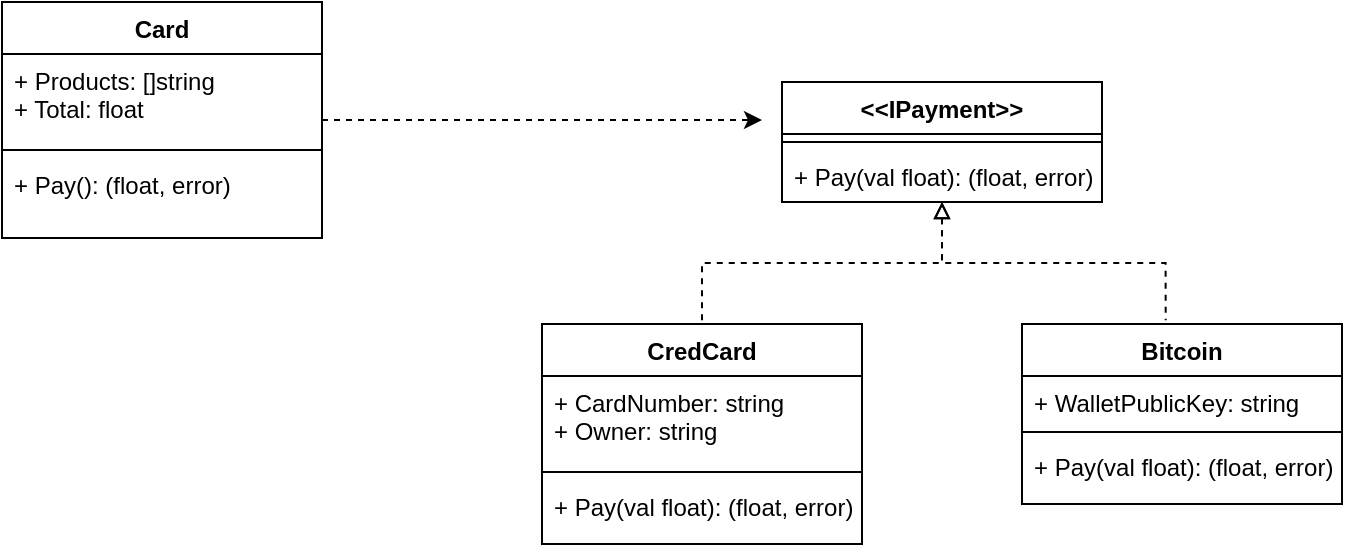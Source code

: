 <mxfile version="20.8.20" type="device"><diagram name="Page-1" id="kXZbXSr5_NLC0C1VzoQy"><mxGraphModel dx="1221" dy="680" grid="1" gridSize="10" guides="1" tooltips="1" connect="1" arrows="1" fold="1" page="1" pageScale="1" pageWidth="1100" pageHeight="850" math="0" shadow="0"><root><mxCell id="0"/><mxCell id="1" parent="0"/><mxCell id="s0p-oNKZkKqODxueGbM5-13" style="edgeStyle=orthogonalEdgeStyle;rounded=0;orthogonalLoop=1;jettySize=auto;html=1;dashed=1;startArrow=block;startFill=0;endArrow=none;endFill=0;" edge="1" parent="1" source="s0p-oNKZkKqODxueGbM5-1" target="s0p-oNKZkKqODxueGbM5-5"><mxGeometry relative="1" as="geometry"/></mxCell><mxCell id="s0p-oNKZkKqODxueGbM5-14" style="edgeStyle=orthogonalEdgeStyle;rounded=0;orthogonalLoop=1;jettySize=auto;html=1;entryX=0.449;entryY=-0.021;entryDx=0;entryDy=0;entryPerimeter=0;startArrow=block;startFill=0;endArrow=none;endFill=0;dashed=1;" edge="1" parent="1" source="s0p-oNKZkKqODxueGbM5-1" target="s0p-oNKZkKqODxueGbM5-9"><mxGeometry relative="1" as="geometry"/></mxCell><mxCell id="s0p-oNKZkKqODxueGbM5-1" value="&lt;&lt;IPayment&gt;&gt;" style="swimlane;fontStyle=1;align=center;verticalAlign=top;childLayout=stackLayout;horizontal=1;startSize=26;horizontalStack=0;resizeParent=1;resizeParentMax=0;resizeLast=0;collapsible=1;marginBottom=0;" vertex="1" parent="1"><mxGeometry x="680" y="200" width="160" height="60" as="geometry"/></mxCell><mxCell id="s0p-oNKZkKqODxueGbM5-3" value="" style="line;strokeWidth=1;fillColor=none;align=left;verticalAlign=middle;spacingTop=-1;spacingLeft=3;spacingRight=3;rotatable=0;labelPosition=right;points=[];portConstraint=eastwest;strokeColor=inherit;" vertex="1" parent="s0p-oNKZkKqODxueGbM5-1"><mxGeometry y="26" width="160" height="8" as="geometry"/></mxCell><mxCell id="s0p-oNKZkKqODxueGbM5-4" value="+ Pay(val float): (float, error)" style="text;strokeColor=none;fillColor=none;align=left;verticalAlign=top;spacingLeft=4;spacingRight=4;overflow=hidden;rotatable=0;points=[[0,0.5],[1,0.5]];portConstraint=eastwest;" vertex="1" parent="s0p-oNKZkKqODxueGbM5-1"><mxGeometry y="34" width="160" height="26" as="geometry"/></mxCell><mxCell id="s0p-oNKZkKqODxueGbM5-5" value="CredCard" style="swimlane;fontStyle=1;align=center;verticalAlign=top;childLayout=stackLayout;horizontal=1;startSize=26;horizontalStack=0;resizeParent=1;resizeParentMax=0;resizeLast=0;collapsible=1;marginBottom=0;" vertex="1" parent="1"><mxGeometry x="560" y="321" width="160" height="110" as="geometry"/></mxCell><mxCell id="s0p-oNKZkKqODxueGbM5-6" value="+ CardNumber: string&#10;+ Owner: string" style="text;strokeColor=none;fillColor=none;align=left;verticalAlign=top;spacingLeft=4;spacingRight=4;overflow=hidden;rotatable=0;points=[[0,0.5],[1,0.5]];portConstraint=eastwest;" vertex="1" parent="s0p-oNKZkKqODxueGbM5-5"><mxGeometry y="26" width="160" height="44" as="geometry"/></mxCell><mxCell id="s0p-oNKZkKqODxueGbM5-7" value="" style="line;strokeWidth=1;fillColor=none;align=left;verticalAlign=middle;spacingTop=-1;spacingLeft=3;spacingRight=3;rotatable=0;labelPosition=right;points=[];portConstraint=eastwest;strokeColor=inherit;" vertex="1" parent="s0p-oNKZkKqODxueGbM5-5"><mxGeometry y="70" width="160" height="8" as="geometry"/></mxCell><mxCell id="s0p-oNKZkKqODxueGbM5-8" value="+ Pay(val float): (float, error)" style="text;strokeColor=none;fillColor=none;align=left;verticalAlign=top;spacingLeft=4;spacingRight=4;overflow=hidden;rotatable=0;points=[[0,0.5],[1,0.5]];portConstraint=eastwest;" vertex="1" parent="s0p-oNKZkKqODxueGbM5-5"><mxGeometry y="78" width="160" height="32" as="geometry"/></mxCell><mxCell id="s0p-oNKZkKqODxueGbM5-9" value="Bitcoin" style="swimlane;fontStyle=1;align=center;verticalAlign=top;childLayout=stackLayout;horizontal=1;startSize=26;horizontalStack=0;resizeParent=1;resizeParentMax=0;resizeLast=0;collapsible=1;marginBottom=0;" vertex="1" parent="1"><mxGeometry x="800" y="321" width="160" height="90" as="geometry"/></mxCell><mxCell id="s0p-oNKZkKqODxueGbM5-10" value="+ WalletPublicKey: string" style="text;strokeColor=none;fillColor=none;align=left;verticalAlign=top;spacingLeft=4;spacingRight=4;overflow=hidden;rotatable=0;points=[[0,0.5],[1,0.5]];portConstraint=eastwest;" vertex="1" parent="s0p-oNKZkKqODxueGbM5-9"><mxGeometry y="26" width="160" height="24" as="geometry"/></mxCell><mxCell id="s0p-oNKZkKqODxueGbM5-11" value="" style="line;strokeWidth=1;fillColor=none;align=left;verticalAlign=middle;spacingTop=-1;spacingLeft=3;spacingRight=3;rotatable=0;labelPosition=right;points=[];portConstraint=eastwest;strokeColor=inherit;" vertex="1" parent="s0p-oNKZkKqODxueGbM5-9"><mxGeometry y="50" width="160" height="8" as="geometry"/></mxCell><mxCell id="s0p-oNKZkKqODxueGbM5-12" value="+ Pay(val float): (float, error)" style="text;strokeColor=none;fillColor=none;align=left;verticalAlign=top;spacingLeft=4;spacingRight=4;overflow=hidden;rotatable=0;points=[[0,0.5],[1,0.5]];portConstraint=eastwest;" vertex="1" parent="s0p-oNKZkKqODxueGbM5-9"><mxGeometry y="58" width="160" height="32" as="geometry"/></mxCell><mxCell id="s0p-oNKZkKqODxueGbM5-20" style="edgeStyle=orthogonalEdgeStyle;rounded=0;orthogonalLoop=1;jettySize=auto;html=1;dashed=1;startArrow=none;startFill=0;endArrow=classic;endFill=1;" edge="1" parent="1" source="s0p-oNKZkKqODxueGbM5-15"><mxGeometry relative="1" as="geometry"><mxPoint x="670" y="219" as="targetPoint"/></mxGeometry></mxCell><mxCell id="s0p-oNKZkKqODxueGbM5-15" value="Card" style="swimlane;fontStyle=1;align=center;verticalAlign=top;childLayout=stackLayout;horizontal=1;startSize=26;horizontalStack=0;resizeParent=1;resizeParentMax=0;resizeLast=0;collapsible=1;marginBottom=0;" vertex="1" parent="1"><mxGeometry x="290" y="160" width="160" height="118" as="geometry"/></mxCell><mxCell id="s0p-oNKZkKqODxueGbM5-16" value="+ Products: []string&#10;+ Total: float" style="text;strokeColor=none;fillColor=none;align=left;verticalAlign=top;spacingLeft=4;spacingRight=4;overflow=hidden;rotatable=0;points=[[0,0.5],[1,0.5]];portConstraint=eastwest;" vertex="1" parent="s0p-oNKZkKqODxueGbM5-15"><mxGeometry y="26" width="160" height="44" as="geometry"/></mxCell><mxCell id="s0p-oNKZkKqODxueGbM5-17" value="" style="line;strokeWidth=1;fillColor=none;align=left;verticalAlign=middle;spacingTop=-1;spacingLeft=3;spacingRight=3;rotatable=0;labelPosition=right;points=[];portConstraint=eastwest;strokeColor=inherit;" vertex="1" parent="s0p-oNKZkKqODxueGbM5-15"><mxGeometry y="70" width="160" height="8" as="geometry"/></mxCell><mxCell id="s0p-oNKZkKqODxueGbM5-18" value="+ Pay(): (float, error)" style="text;strokeColor=none;fillColor=none;align=left;verticalAlign=top;spacingLeft=4;spacingRight=4;overflow=hidden;rotatable=0;points=[[0,0.5],[1,0.5]];portConstraint=eastwest;" vertex="1" parent="s0p-oNKZkKqODxueGbM5-15"><mxGeometry y="78" width="160" height="40" as="geometry"/></mxCell></root></mxGraphModel></diagram></mxfile>